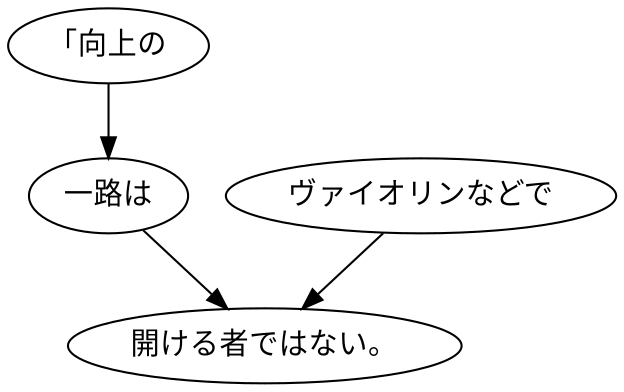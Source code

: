 digraph graph7894 {
	node0 [label="「向上の"];
	node1 [label="一路は"];
	node2 [label="ヴァイオリンなどで"];
	node3 [label="開ける者ではない。"];
	node0 -> node1;
	node1 -> node3;
	node2 -> node3;
}
